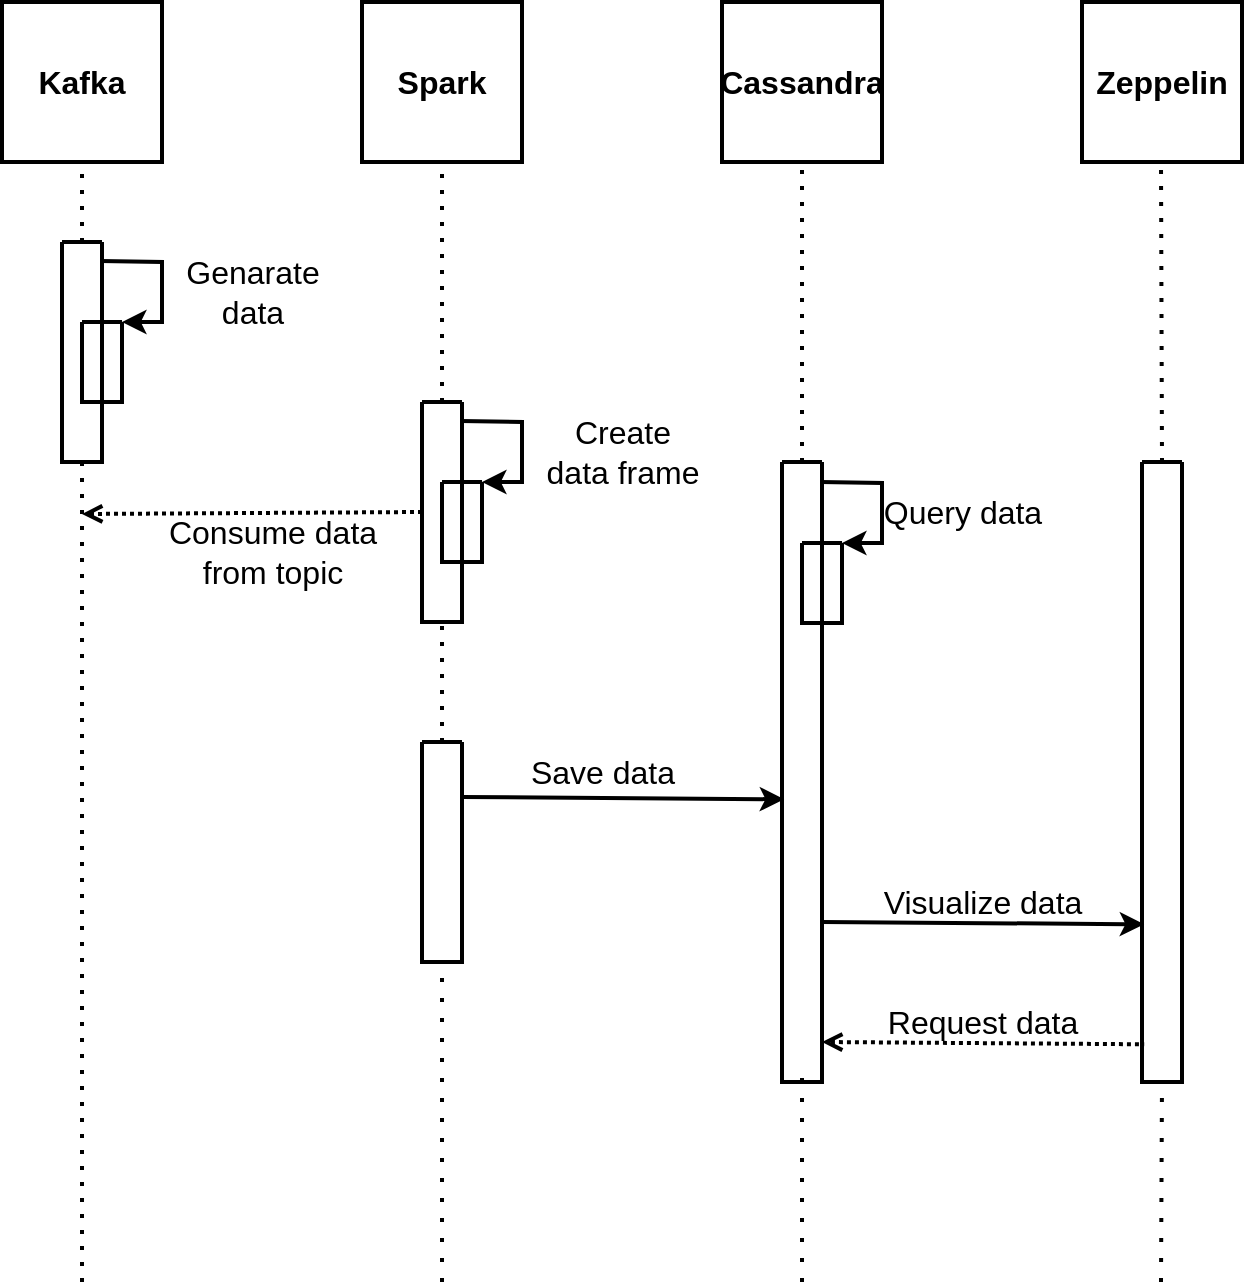 <mxfile version="20.2.8" type="github">
  <diagram id="ms_jMZr8o57xnnPuSVnw" name="Trang-1">
    <mxGraphModel dx="1020" dy="519" grid="1" gridSize="10" guides="1" tooltips="1" connect="1" arrows="1" fold="1" page="1" pageScale="1" pageWidth="827" pageHeight="1169" math="0" shadow="0">
      <root>
        <mxCell id="0" />
        <mxCell id="1" parent="0" />
        <mxCell id="xyJbHVWMSOcL-0cqDFhM-46" value="" style="endArrow=classic;html=1;rounded=0;strokeWidth=2;fontSize=16;exitX=1;exitY=0.25;exitDx=0;exitDy=0;entryX=0.055;entryY=0.544;entryDx=0;entryDy=0;entryPerimeter=0;" edge="1" parent="1" source="xyJbHVWMSOcL-0cqDFhM-37" target="xyJbHVWMSOcL-0cqDFhM-38">
          <mxGeometry width="50" height="50" relative="1" as="geometry">
            <mxPoint x="330" y="440" as="sourcePoint" />
            <mxPoint x="380" y="390" as="targetPoint" />
          </mxGeometry>
        </mxCell>
        <mxCell id="xyJbHVWMSOcL-0cqDFhM-2" value="&lt;b&gt;&lt;font style=&quot;font-size: 16px;&quot;&gt;Kafka&lt;/font&gt;&lt;/b&gt;" style="whiteSpace=wrap;html=1;aspect=fixed;strokeWidth=2;" vertex="1" parent="1">
          <mxGeometry x="80" y="80" width="80" height="80" as="geometry" />
        </mxCell>
        <mxCell id="xyJbHVWMSOcL-0cqDFhM-3" value="&lt;b&gt;&lt;font style=&quot;font-size: 16px;&quot;&gt;Spark&lt;/font&gt;&lt;/b&gt;" style="whiteSpace=wrap;html=1;aspect=fixed;strokeWidth=2;" vertex="1" parent="1">
          <mxGeometry x="260" y="80" width="80" height="80" as="geometry" />
        </mxCell>
        <mxCell id="xyJbHVWMSOcL-0cqDFhM-4" value="&lt;b&gt;&lt;font style=&quot;font-size: 16px;&quot;&gt;Cassandra&lt;/font&gt;&lt;/b&gt;" style="whiteSpace=wrap;html=1;aspect=fixed;strokeWidth=2;" vertex="1" parent="1">
          <mxGeometry x="440" y="80" width="80" height="80" as="geometry" />
        </mxCell>
        <mxCell id="xyJbHVWMSOcL-0cqDFhM-5" value="&lt;b&gt;&lt;font style=&quot;font-size: 16px;&quot;&gt;Zeppelin&lt;/font&gt;&lt;/b&gt;" style="whiteSpace=wrap;html=1;aspect=fixed;strokeWidth=2;" vertex="1" parent="1">
          <mxGeometry x="620" y="80" width="80" height="80" as="geometry" />
        </mxCell>
        <mxCell id="xyJbHVWMSOcL-0cqDFhM-6" value="" style="endArrow=none;dashed=1;html=1;dashPattern=1 3;strokeWidth=2;rounded=0;fontSize=16;entryX=0.5;entryY=1;entryDx=0;entryDy=0;exitX=0.5;exitY=0;exitDx=0;exitDy=0;" edge="1" parent="1" source="xyJbHVWMSOcL-0cqDFhM-10" target="xyJbHVWMSOcL-0cqDFhM-2">
          <mxGeometry width="50" height="50" relative="1" as="geometry">
            <mxPoint x="200" y="300" as="sourcePoint" />
            <mxPoint x="440" y="210" as="targetPoint" />
          </mxGeometry>
        </mxCell>
        <mxCell id="xyJbHVWMSOcL-0cqDFhM-7" value="" style="endArrow=none;dashed=1;html=1;dashPattern=1 3;strokeWidth=2;rounded=0;fontSize=16;entryX=0.5;entryY=1;entryDx=0;entryDy=0;exitX=0.5;exitY=0;exitDx=0;exitDy=0;" edge="1" parent="1" source="xyJbHVWMSOcL-0cqDFhM-34" target="xyJbHVWMSOcL-0cqDFhM-3">
          <mxGeometry width="50" height="50" relative="1" as="geometry">
            <mxPoint x="410" y="570" as="sourcePoint" />
            <mxPoint x="400" y="300" as="targetPoint" />
          </mxGeometry>
        </mxCell>
        <mxCell id="xyJbHVWMSOcL-0cqDFhM-8" value="" style="endArrow=none;dashed=1;html=1;dashPattern=1 3;strokeWidth=2;rounded=0;fontSize=16;exitX=0.5;exitY=0;exitDx=0;exitDy=0;" edge="1" parent="1" source="xyJbHVWMSOcL-0cqDFhM-38">
          <mxGeometry width="50" height="50" relative="1" as="geometry">
            <mxPoint x="479.5" y="290" as="sourcePoint" />
            <mxPoint x="480" y="160" as="targetPoint" />
          </mxGeometry>
        </mxCell>
        <mxCell id="xyJbHVWMSOcL-0cqDFhM-9" value="" style="endArrow=none;dashed=1;html=1;dashPattern=1 3;strokeWidth=2;rounded=0;fontSize=16;entryX=0.5;entryY=1;entryDx=0;entryDy=0;" edge="1" parent="1">
          <mxGeometry width="50" height="50" relative="1" as="geometry">
            <mxPoint x="660" y="310" as="sourcePoint" />
            <mxPoint x="659.5" y="160" as="targetPoint" />
          </mxGeometry>
        </mxCell>
        <mxCell id="xyJbHVWMSOcL-0cqDFhM-13" value="" style="swimlane;startSize=0;strokeWidth=2;fontSize=16;labelBackgroundColor=none;fillStyle=auto;" vertex="1" parent="1">
          <mxGeometry x="120" y="240" width="20" height="40" as="geometry">
            <mxRectangle x="130" y="240" width="50" height="40" as="alternateBounds" />
          </mxGeometry>
        </mxCell>
        <mxCell id="xyJbHVWMSOcL-0cqDFhM-16" value="" style="endArrow=none;dashed=1;html=1;dashPattern=1 3;strokeWidth=2;rounded=0;fontSize=16;entryX=0.5;entryY=1;entryDx=0;entryDy=0;" edge="1" parent="1" target="xyJbHVWMSOcL-0cqDFhM-10">
          <mxGeometry width="50" height="50" relative="1" as="geometry">
            <mxPoint x="120" y="720" as="sourcePoint" />
            <mxPoint x="120" y="320" as="targetPoint" />
          </mxGeometry>
        </mxCell>
        <mxCell id="xyJbHVWMSOcL-0cqDFhM-10" value="" style="swimlane;startSize=0;strokeWidth=2;fontSize=16;labelBackgroundColor=none;fillStyle=auto;" vertex="1" parent="1">
          <mxGeometry x="110" y="200" width="20" height="110" as="geometry">
            <mxRectangle x="110" y="200" width="50" height="40" as="alternateBounds" />
          </mxGeometry>
        </mxCell>
        <mxCell id="xyJbHVWMSOcL-0cqDFhM-32" value="" style="endArrow=classic;html=1;rounded=0;strokeWidth=2;fontSize=16;exitX=0.964;exitY=0.086;exitDx=0;exitDy=0;exitPerimeter=0;entryX=1;entryY=0;entryDx=0;entryDy=0;" edge="1" parent="1" source="xyJbHVWMSOcL-0cqDFhM-10" target="xyJbHVWMSOcL-0cqDFhM-13">
          <mxGeometry width="50" height="50" relative="1" as="geometry">
            <mxPoint x="330" y="230" as="sourcePoint" />
            <mxPoint x="200" y="250" as="targetPoint" />
            <Array as="points">
              <mxPoint x="160" y="210" />
              <mxPoint x="160" y="240" />
            </Array>
          </mxGeometry>
        </mxCell>
        <mxCell id="xyJbHVWMSOcL-0cqDFhM-33" value="" style="swimlane;startSize=0;strokeWidth=2;fontSize=16;labelBackgroundColor=none;fillStyle=auto;" vertex="1" parent="1">
          <mxGeometry x="300" y="320" width="20" height="40" as="geometry">
            <mxRectangle x="130" y="240" width="50" height="40" as="alternateBounds" />
          </mxGeometry>
        </mxCell>
        <mxCell id="xyJbHVWMSOcL-0cqDFhM-34" value="" style="swimlane;startSize=0;strokeWidth=2;fontSize=16;labelBackgroundColor=none;fillStyle=auto;" vertex="1" parent="1">
          <mxGeometry x="290" y="280" width="20" height="110" as="geometry">
            <mxRectangle x="110" y="200" width="50" height="40" as="alternateBounds" />
          </mxGeometry>
        </mxCell>
        <mxCell id="xyJbHVWMSOcL-0cqDFhM-35" value="" style="endArrow=classic;html=1;rounded=0;strokeWidth=2;fontSize=16;exitX=0.964;exitY=0.086;exitDx=0;exitDy=0;exitPerimeter=0;entryX=1;entryY=0;entryDx=0;entryDy=0;" edge="1" parent="1" source="xyJbHVWMSOcL-0cqDFhM-34" target="xyJbHVWMSOcL-0cqDFhM-33">
          <mxGeometry width="50" height="50" relative="1" as="geometry">
            <mxPoint x="510" y="310" as="sourcePoint" />
            <mxPoint x="380" y="330" as="targetPoint" />
            <Array as="points">
              <mxPoint x="340" y="290" />
              <mxPoint x="340" y="320" />
            </Array>
          </mxGeometry>
        </mxCell>
        <mxCell id="xyJbHVWMSOcL-0cqDFhM-36" value="" style="endArrow=open;html=1;rounded=0;strokeWidth=2;fontSize=16;exitX=0;exitY=0.5;exitDx=0;exitDy=0;dashed=1;dashPattern=1 1;endFill=0;" edge="1" parent="1" source="xyJbHVWMSOcL-0cqDFhM-34">
          <mxGeometry width="50" height="50" relative="1" as="geometry">
            <mxPoint x="330" y="320" as="sourcePoint" />
            <mxPoint x="120" y="336" as="targetPoint" />
          </mxGeometry>
        </mxCell>
        <mxCell id="xyJbHVWMSOcL-0cqDFhM-37" value="" style="swimlane;startSize=0;strokeWidth=2;fontSize=16;labelBackgroundColor=none;fillStyle=auto;" vertex="1" parent="1">
          <mxGeometry x="290" y="450" width="20" height="110" as="geometry">
            <mxRectangle x="110" y="200" width="50" height="40" as="alternateBounds" />
          </mxGeometry>
        </mxCell>
        <mxCell id="xyJbHVWMSOcL-0cqDFhM-38" value="" style="swimlane;startSize=0;strokeWidth=2;fontSize=16;labelBackgroundColor=none;fillStyle=auto;" vertex="1" parent="1">
          <mxGeometry x="470" y="310" width="20" height="310" as="geometry">
            <mxRectangle x="110" y="200" width="50" height="40" as="alternateBounds" />
          </mxGeometry>
        </mxCell>
        <mxCell id="xyJbHVWMSOcL-0cqDFhM-39" value="" style="endArrow=none;dashed=1;html=1;dashPattern=1 3;strokeWidth=2;rounded=0;fontSize=16;entryX=0.5;entryY=1;entryDx=0;entryDy=0;exitX=0.5;exitY=0;exitDx=0;exitDy=0;" edge="1" parent="1" source="xyJbHVWMSOcL-0cqDFhM-37" target="xyJbHVWMSOcL-0cqDFhM-34">
          <mxGeometry width="50" height="50" relative="1" as="geometry">
            <mxPoint x="330" y="410" as="sourcePoint" />
            <mxPoint x="380" y="360" as="targetPoint" />
          </mxGeometry>
        </mxCell>
        <mxCell id="xyJbHVWMSOcL-0cqDFhM-40" value="" style="swimlane;startSize=0;strokeWidth=2;fontSize=16;labelBackgroundColor=none;fillStyle=auto;" vertex="1" parent="1">
          <mxGeometry x="480" y="350.54" width="20" height="40" as="geometry">
            <mxRectangle x="130" y="240" width="50" height="40" as="alternateBounds" />
          </mxGeometry>
        </mxCell>
        <mxCell id="xyJbHVWMSOcL-0cqDFhM-41" value="" style="endArrow=classic;html=1;rounded=0;strokeWidth=2;fontSize=16;exitX=0.964;exitY=0.086;exitDx=0;exitDy=0;exitPerimeter=0;entryX=1;entryY=0;entryDx=0;entryDy=0;" edge="1" parent="1" target="xyJbHVWMSOcL-0cqDFhM-40">
          <mxGeometry width="50" height="50" relative="1" as="geometry">
            <mxPoint x="489.28" y="320.0" as="sourcePoint" />
            <mxPoint x="560" y="360.54" as="targetPoint" />
            <Array as="points">
              <mxPoint x="520" y="320.54" />
              <mxPoint x="520" y="350.54" />
            </Array>
          </mxGeometry>
        </mxCell>
        <mxCell id="xyJbHVWMSOcL-0cqDFhM-42" value="" style="swimlane;startSize=0;strokeWidth=2;fontSize=16;labelBackgroundColor=none;fillStyle=auto;" vertex="1" parent="1">
          <mxGeometry x="650" y="310" width="20" height="310" as="geometry">
            <mxRectangle x="110" y="200" width="50" height="40" as="alternateBounds" />
          </mxGeometry>
        </mxCell>
        <mxCell id="xyJbHVWMSOcL-0cqDFhM-43" value="&lt;font style=&quot;font-size: 16px;&quot;&gt;Query data&lt;/font&gt;" style="text;html=1;align=center;verticalAlign=middle;resizable=0;points=[];autosize=1;strokeColor=none;fillColor=none;fontSize=16;" vertex="1" parent="1">
          <mxGeometry x="510" y="320" width="100" height="30" as="geometry" />
        </mxCell>
        <mxCell id="xyJbHVWMSOcL-0cqDFhM-44" value="Create&lt;br&gt;data frame" style="text;html=1;align=center;verticalAlign=middle;resizable=0;points=[];autosize=1;strokeColor=none;fillColor=none;fontSize=16;" vertex="1" parent="1">
          <mxGeometry x="340" y="280" width="100" height="50" as="geometry" />
        </mxCell>
        <mxCell id="xyJbHVWMSOcL-0cqDFhM-45" value="Genarate&lt;br&gt;data" style="text;html=1;align=center;verticalAlign=middle;resizable=0;points=[];autosize=1;strokeColor=none;fillColor=none;fontSize=16;" vertex="1" parent="1">
          <mxGeometry x="160" y="200" width="90" height="50" as="geometry" />
        </mxCell>
        <mxCell id="xyJbHVWMSOcL-0cqDFhM-47" value="Save data" style="text;html=1;align=center;verticalAlign=middle;resizable=0;points=[];autosize=1;strokeColor=none;fillColor=none;fontSize=16;" vertex="1" parent="1">
          <mxGeometry x="330" y="450" width="100" height="30" as="geometry" />
        </mxCell>
        <mxCell id="xyJbHVWMSOcL-0cqDFhM-48" value="Consume data&lt;br&gt;from topic" style="text;html=1;align=center;verticalAlign=middle;resizable=0;points=[];autosize=1;strokeColor=none;fillColor=none;fontSize=16;" vertex="1" parent="1">
          <mxGeometry x="150" y="330" width="130" height="50" as="geometry" />
        </mxCell>
        <mxCell id="xyJbHVWMSOcL-0cqDFhM-49" value="" style="endArrow=classic;html=1;rounded=0;strokeWidth=2;fontSize=16;exitX=1;exitY=0.25;exitDx=0;exitDy=0;entryX=0.055;entryY=0.544;entryDx=0;entryDy=0;entryPerimeter=0;" edge="1" parent="1">
          <mxGeometry width="50" height="50" relative="1" as="geometry">
            <mxPoint x="490" y="540" as="sourcePoint" />
            <mxPoint x="651.1" y="541.14" as="targetPoint" />
          </mxGeometry>
        </mxCell>
        <mxCell id="xyJbHVWMSOcL-0cqDFhM-50" value="" style="endArrow=none;html=1;rounded=0;strokeWidth=2;fontSize=16;exitX=1;exitY=0.25;exitDx=0;exitDy=0;entryX=0.055;entryY=0.544;entryDx=0;entryDy=0;entryPerimeter=0;startArrow=open;startFill=0;endFill=0;dashed=1;dashPattern=1 1;" edge="1" parent="1">
          <mxGeometry width="50" height="50" relative="1" as="geometry">
            <mxPoint x="490" y="600" as="sourcePoint" />
            <mxPoint x="651.1" y="601.14" as="targetPoint" />
          </mxGeometry>
        </mxCell>
        <mxCell id="xyJbHVWMSOcL-0cqDFhM-51" value="Visualize data" style="text;html=1;align=center;verticalAlign=middle;resizable=0;points=[];autosize=1;strokeColor=none;fillColor=none;fontSize=16;" vertex="1" parent="1">
          <mxGeometry x="510" y="515" width="120" height="30" as="geometry" />
        </mxCell>
        <mxCell id="xyJbHVWMSOcL-0cqDFhM-52" value="Request data" style="text;html=1;align=center;verticalAlign=middle;resizable=0;points=[];autosize=1;strokeColor=none;fillColor=none;fontSize=16;" vertex="1" parent="1">
          <mxGeometry x="510" y="575" width="120" height="30" as="geometry" />
        </mxCell>
        <mxCell id="xyJbHVWMSOcL-0cqDFhM-53" value="" style="endArrow=none;dashed=1;html=1;dashPattern=1 4;strokeWidth=2;rounded=0;fontSize=16;entryX=0.5;entryY=1;entryDx=0;entryDy=0;" edge="1" parent="1" target="xyJbHVWMSOcL-0cqDFhM-37">
          <mxGeometry width="50" height="50" relative="1" as="geometry">
            <mxPoint x="300" y="720" as="sourcePoint" />
            <mxPoint x="380" y="550" as="targetPoint" />
          </mxGeometry>
        </mxCell>
        <mxCell id="xyJbHVWMSOcL-0cqDFhM-54" value="" style="endArrow=none;dashed=1;html=1;dashPattern=1 4;strokeWidth=2;rounded=0;fontSize=16;entryX=0.5;entryY=1;entryDx=0;entryDy=0;" edge="1" parent="1">
          <mxGeometry width="50" height="50" relative="1" as="geometry">
            <mxPoint x="480" y="720" as="sourcePoint" />
            <mxPoint x="480" y="610" as="targetPoint" />
          </mxGeometry>
        </mxCell>
        <mxCell id="xyJbHVWMSOcL-0cqDFhM-55" value="" style="endArrow=none;dashed=1;html=1;strokeWidth=2;rounded=0;fontSize=16;dashPattern=1 4;" edge="1" parent="1">
          <mxGeometry width="50" height="50" relative="1" as="geometry">
            <mxPoint x="659.5" y="720" as="sourcePoint" />
            <mxPoint x="660" y="620" as="targetPoint" />
          </mxGeometry>
        </mxCell>
      </root>
    </mxGraphModel>
  </diagram>
</mxfile>
